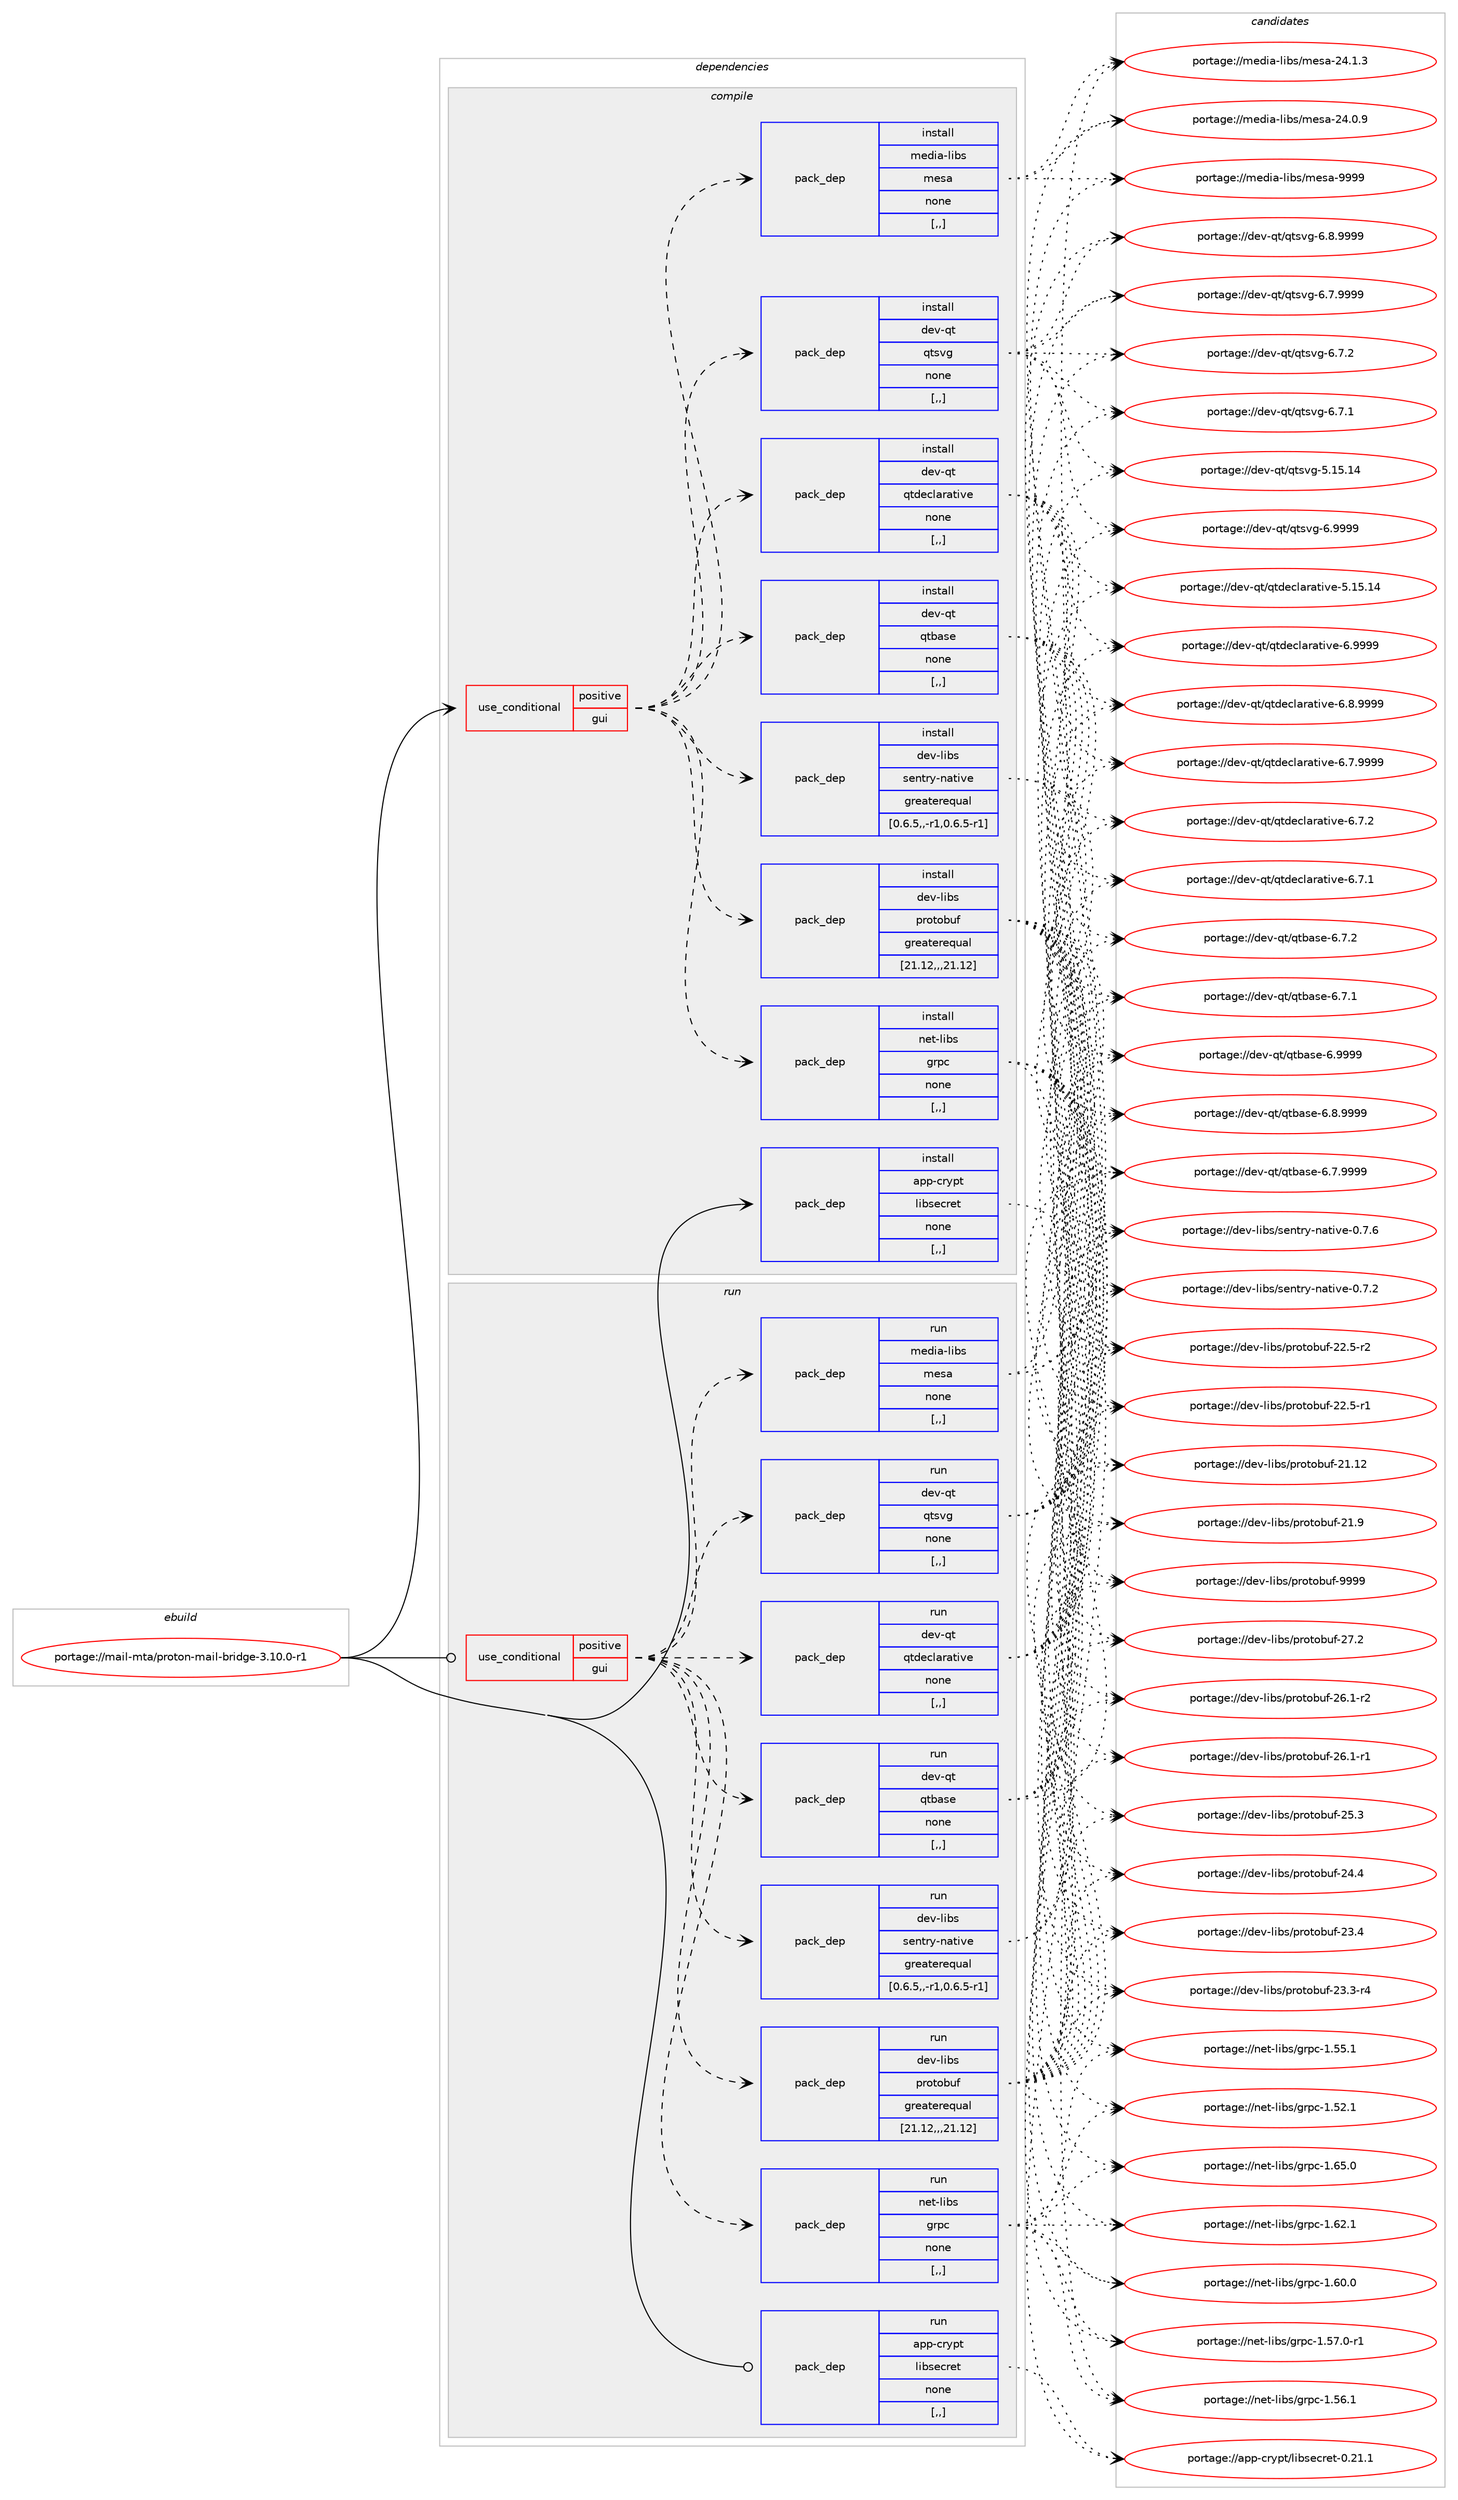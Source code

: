digraph prolog {

# *************
# Graph options
# *************

newrank=true;
concentrate=true;
compound=true;
graph [rankdir=LR,fontname=Helvetica,fontsize=10,ranksep=1.5];#, ranksep=2.5, nodesep=0.2];
edge  [arrowhead=vee];
node  [fontname=Helvetica,fontsize=10];

# **********
# The ebuild
# **********

subgraph cluster_leftcol {
color=gray;
rank=same;
label=<<i>ebuild</i>>;
id [label="portage://mail-mta/proton-mail-bridge-3.10.0-r1", color=red, width=4, href="../mail-mta/proton-mail-bridge-3.10.0-r1.svg"];
}

# ****************
# The dependencies
# ****************

subgraph cluster_midcol {
color=gray;
label=<<i>dependencies</i>>;
subgraph cluster_compile {
fillcolor="#eeeeee";
style=filled;
label=<<i>compile</i>>;
subgraph cond70420 {
dependency280055 [label=<<TABLE BORDER="0" CELLBORDER="1" CELLSPACING="0" CELLPADDING="4"><TR><TD ROWSPAN="3" CELLPADDING="10">use_conditional</TD></TR><TR><TD>positive</TD></TR><TR><TD>gui</TD></TR></TABLE>>, shape=none, color=red];
subgraph pack207317 {
dependency280056 [label=<<TABLE BORDER="0" CELLBORDER="1" CELLSPACING="0" CELLPADDING="4" WIDTH="220"><TR><TD ROWSPAN="6" CELLPADDING="30">pack_dep</TD></TR><TR><TD WIDTH="110">install</TD></TR><TR><TD>dev-libs</TD></TR><TR><TD>protobuf</TD></TR><TR><TD>greaterequal</TD></TR><TR><TD>[21.12,,,21.12]</TD></TR></TABLE>>, shape=none, color=blue];
}
dependency280055:e -> dependency280056:w [weight=20,style="dashed",arrowhead="vee"];
subgraph pack207318 {
dependency280057 [label=<<TABLE BORDER="0" CELLBORDER="1" CELLSPACING="0" CELLPADDING="4" WIDTH="220"><TR><TD ROWSPAN="6" CELLPADDING="30">pack_dep</TD></TR><TR><TD WIDTH="110">install</TD></TR><TR><TD>dev-libs</TD></TR><TR><TD>sentry-native</TD></TR><TR><TD>greaterequal</TD></TR><TR><TD>[0.6.5,,-r1,0.6.5-r1]</TD></TR></TABLE>>, shape=none, color=blue];
}
dependency280055:e -> dependency280057:w [weight=20,style="dashed",arrowhead="vee"];
subgraph pack207319 {
dependency280058 [label=<<TABLE BORDER="0" CELLBORDER="1" CELLSPACING="0" CELLPADDING="4" WIDTH="220"><TR><TD ROWSPAN="6" CELLPADDING="30">pack_dep</TD></TR><TR><TD WIDTH="110">install</TD></TR><TR><TD>dev-qt</TD></TR><TR><TD>qtbase</TD></TR><TR><TD>none</TD></TR><TR><TD>[,,]</TD></TR></TABLE>>, shape=none, color=blue];
}
dependency280055:e -> dependency280058:w [weight=20,style="dashed",arrowhead="vee"];
subgraph pack207320 {
dependency280059 [label=<<TABLE BORDER="0" CELLBORDER="1" CELLSPACING="0" CELLPADDING="4" WIDTH="220"><TR><TD ROWSPAN="6" CELLPADDING="30">pack_dep</TD></TR><TR><TD WIDTH="110">install</TD></TR><TR><TD>dev-qt</TD></TR><TR><TD>qtdeclarative</TD></TR><TR><TD>none</TD></TR><TR><TD>[,,]</TD></TR></TABLE>>, shape=none, color=blue];
}
dependency280055:e -> dependency280059:w [weight=20,style="dashed",arrowhead="vee"];
subgraph pack207321 {
dependency280060 [label=<<TABLE BORDER="0" CELLBORDER="1" CELLSPACING="0" CELLPADDING="4" WIDTH="220"><TR><TD ROWSPAN="6" CELLPADDING="30">pack_dep</TD></TR><TR><TD WIDTH="110">install</TD></TR><TR><TD>dev-qt</TD></TR><TR><TD>qtsvg</TD></TR><TR><TD>none</TD></TR><TR><TD>[,,]</TD></TR></TABLE>>, shape=none, color=blue];
}
dependency280055:e -> dependency280060:w [weight=20,style="dashed",arrowhead="vee"];
subgraph pack207322 {
dependency280061 [label=<<TABLE BORDER="0" CELLBORDER="1" CELLSPACING="0" CELLPADDING="4" WIDTH="220"><TR><TD ROWSPAN="6" CELLPADDING="30">pack_dep</TD></TR><TR><TD WIDTH="110">install</TD></TR><TR><TD>media-libs</TD></TR><TR><TD>mesa</TD></TR><TR><TD>none</TD></TR><TR><TD>[,,]</TD></TR></TABLE>>, shape=none, color=blue];
}
dependency280055:e -> dependency280061:w [weight=20,style="dashed",arrowhead="vee"];
subgraph pack207323 {
dependency280062 [label=<<TABLE BORDER="0" CELLBORDER="1" CELLSPACING="0" CELLPADDING="4" WIDTH="220"><TR><TD ROWSPAN="6" CELLPADDING="30">pack_dep</TD></TR><TR><TD WIDTH="110">install</TD></TR><TR><TD>net-libs</TD></TR><TR><TD>grpc</TD></TR><TR><TD>none</TD></TR><TR><TD>[,,]</TD></TR></TABLE>>, shape=none, color=blue];
}
dependency280055:e -> dependency280062:w [weight=20,style="dashed",arrowhead="vee"];
}
id:e -> dependency280055:w [weight=20,style="solid",arrowhead="vee"];
subgraph pack207324 {
dependency280063 [label=<<TABLE BORDER="0" CELLBORDER="1" CELLSPACING="0" CELLPADDING="4" WIDTH="220"><TR><TD ROWSPAN="6" CELLPADDING="30">pack_dep</TD></TR><TR><TD WIDTH="110">install</TD></TR><TR><TD>app-crypt</TD></TR><TR><TD>libsecret</TD></TR><TR><TD>none</TD></TR><TR><TD>[,,]</TD></TR></TABLE>>, shape=none, color=blue];
}
id:e -> dependency280063:w [weight=20,style="solid",arrowhead="vee"];
}
subgraph cluster_compileandrun {
fillcolor="#eeeeee";
style=filled;
label=<<i>compile and run</i>>;
}
subgraph cluster_run {
fillcolor="#eeeeee";
style=filled;
label=<<i>run</i>>;
subgraph cond70421 {
dependency280064 [label=<<TABLE BORDER="0" CELLBORDER="1" CELLSPACING="0" CELLPADDING="4"><TR><TD ROWSPAN="3" CELLPADDING="10">use_conditional</TD></TR><TR><TD>positive</TD></TR><TR><TD>gui</TD></TR></TABLE>>, shape=none, color=red];
subgraph pack207325 {
dependency280065 [label=<<TABLE BORDER="0" CELLBORDER="1" CELLSPACING="0" CELLPADDING="4" WIDTH="220"><TR><TD ROWSPAN="6" CELLPADDING="30">pack_dep</TD></TR><TR><TD WIDTH="110">run</TD></TR><TR><TD>dev-libs</TD></TR><TR><TD>protobuf</TD></TR><TR><TD>greaterequal</TD></TR><TR><TD>[21.12,,,21.12]</TD></TR></TABLE>>, shape=none, color=blue];
}
dependency280064:e -> dependency280065:w [weight=20,style="dashed",arrowhead="vee"];
subgraph pack207326 {
dependency280066 [label=<<TABLE BORDER="0" CELLBORDER="1" CELLSPACING="0" CELLPADDING="4" WIDTH="220"><TR><TD ROWSPAN="6" CELLPADDING="30">pack_dep</TD></TR><TR><TD WIDTH="110">run</TD></TR><TR><TD>dev-libs</TD></TR><TR><TD>sentry-native</TD></TR><TR><TD>greaterequal</TD></TR><TR><TD>[0.6.5,,-r1,0.6.5-r1]</TD></TR></TABLE>>, shape=none, color=blue];
}
dependency280064:e -> dependency280066:w [weight=20,style="dashed",arrowhead="vee"];
subgraph pack207327 {
dependency280067 [label=<<TABLE BORDER="0" CELLBORDER="1" CELLSPACING="0" CELLPADDING="4" WIDTH="220"><TR><TD ROWSPAN="6" CELLPADDING="30">pack_dep</TD></TR><TR><TD WIDTH="110">run</TD></TR><TR><TD>dev-qt</TD></TR><TR><TD>qtbase</TD></TR><TR><TD>none</TD></TR><TR><TD>[,,]</TD></TR></TABLE>>, shape=none, color=blue];
}
dependency280064:e -> dependency280067:w [weight=20,style="dashed",arrowhead="vee"];
subgraph pack207328 {
dependency280068 [label=<<TABLE BORDER="0" CELLBORDER="1" CELLSPACING="0" CELLPADDING="4" WIDTH="220"><TR><TD ROWSPAN="6" CELLPADDING="30">pack_dep</TD></TR><TR><TD WIDTH="110">run</TD></TR><TR><TD>dev-qt</TD></TR><TR><TD>qtdeclarative</TD></TR><TR><TD>none</TD></TR><TR><TD>[,,]</TD></TR></TABLE>>, shape=none, color=blue];
}
dependency280064:e -> dependency280068:w [weight=20,style="dashed",arrowhead="vee"];
subgraph pack207329 {
dependency280069 [label=<<TABLE BORDER="0" CELLBORDER="1" CELLSPACING="0" CELLPADDING="4" WIDTH="220"><TR><TD ROWSPAN="6" CELLPADDING="30">pack_dep</TD></TR><TR><TD WIDTH="110">run</TD></TR><TR><TD>dev-qt</TD></TR><TR><TD>qtsvg</TD></TR><TR><TD>none</TD></TR><TR><TD>[,,]</TD></TR></TABLE>>, shape=none, color=blue];
}
dependency280064:e -> dependency280069:w [weight=20,style="dashed",arrowhead="vee"];
subgraph pack207330 {
dependency280070 [label=<<TABLE BORDER="0" CELLBORDER="1" CELLSPACING="0" CELLPADDING="4" WIDTH="220"><TR><TD ROWSPAN="6" CELLPADDING="30">pack_dep</TD></TR><TR><TD WIDTH="110">run</TD></TR><TR><TD>media-libs</TD></TR><TR><TD>mesa</TD></TR><TR><TD>none</TD></TR><TR><TD>[,,]</TD></TR></TABLE>>, shape=none, color=blue];
}
dependency280064:e -> dependency280070:w [weight=20,style="dashed",arrowhead="vee"];
subgraph pack207331 {
dependency280071 [label=<<TABLE BORDER="0" CELLBORDER="1" CELLSPACING="0" CELLPADDING="4" WIDTH="220"><TR><TD ROWSPAN="6" CELLPADDING="30">pack_dep</TD></TR><TR><TD WIDTH="110">run</TD></TR><TR><TD>net-libs</TD></TR><TR><TD>grpc</TD></TR><TR><TD>none</TD></TR><TR><TD>[,,]</TD></TR></TABLE>>, shape=none, color=blue];
}
dependency280064:e -> dependency280071:w [weight=20,style="dashed",arrowhead="vee"];
}
id:e -> dependency280064:w [weight=20,style="solid",arrowhead="odot"];
subgraph pack207332 {
dependency280072 [label=<<TABLE BORDER="0" CELLBORDER="1" CELLSPACING="0" CELLPADDING="4" WIDTH="220"><TR><TD ROWSPAN="6" CELLPADDING="30">pack_dep</TD></TR><TR><TD WIDTH="110">run</TD></TR><TR><TD>app-crypt</TD></TR><TR><TD>libsecret</TD></TR><TR><TD>none</TD></TR><TR><TD>[,,]</TD></TR></TABLE>>, shape=none, color=blue];
}
id:e -> dependency280072:w [weight=20,style="solid",arrowhead="odot"];
}
}

# **************
# The candidates
# **************

subgraph cluster_choices {
rank=same;
color=gray;
label=<<i>candidates</i>>;

subgraph choice207317 {
color=black;
nodesep=1;
choice100101118451081059811547112114111116111981171024557575757 [label="portage://dev-libs/protobuf-9999", color=red, width=4,href="../dev-libs/protobuf-9999.svg"];
choice100101118451081059811547112114111116111981171024550554650 [label="portage://dev-libs/protobuf-27.2", color=red, width=4,href="../dev-libs/protobuf-27.2.svg"];
choice1001011184510810598115471121141111161119811710245505446494511450 [label="portage://dev-libs/protobuf-26.1-r2", color=red, width=4,href="../dev-libs/protobuf-26.1-r2.svg"];
choice1001011184510810598115471121141111161119811710245505446494511449 [label="portage://dev-libs/protobuf-26.1-r1", color=red, width=4,href="../dev-libs/protobuf-26.1-r1.svg"];
choice100101118451081059811547112114111116111981171024550534651 [label="portage://dev-libs/protobuf-25.3", color=red, width=4,href="../dev-libs/protobuf-25.3.svg"];
choice100101118451081059811547112114111116111981171024550524652 [label="portage://dev-libs/protobuf-24.4", color=red, width=4,href="../dev-libs/protobuf-24.4.svg"];
choice100101118451081059811547112114111116111981171024550514652 [label="portage://dev-libs/protobuf-23.4", color=red, width=4,href="../dev-libs/protobuf-23.4.svg"];
choice1001011184510810598115471121141111161119811710245505146514511452 [label="portage://dev-libs/protobuf-23.3-r4", color=red, width=4,href="../dev-libs/protobuf-23.3-r4.svg"];
choice1001011184510810598115471121141111161119811710245505046534511450 [label="portage://dev-libs/protobuf-22.5-r2", color=red, width=4,href="../dev-libs/protobuf-22.5-r2.svg"];
choice1001011184510810598115471121141111161119811710245505046534511449 [label="portage://dev-libs/protobuf-22.5-r1", color=red, width=4,href="../dev-libs/protobuf-22.5-r1.svg"];
choice10010111845108105981154711211411111611198117102455049464950 [label="portage://dev-libs/protobuf-21.12", color=red, width=4,href="../dev-libs/protobuf-21.12.svg"];
choice100101118451081059811547112114111116111981171024550494657 [label="portage://dev-libs/protobuf-21.9", color=red, width=4,href="../dev-libs/protobuf-21.9.svg"];
dependency280056:e -> choice100101118451081059811547112114111116111981171024557575757:w [style=dotted,weight="100"];
dependency280056:e -> choice100101118451081059811547112114111116111981171024550554650:w [style=dotted,weight="100"];
dependency280056:e -> choice1001011184510810598115471121141111161119811710245505446494511450:w [style=dotted,weight="100"];
dependency280056:e -> choice1001011184510810598115471121141111161119811710245505446494511449:w [style=dotted,weight="100"];
dependency280056:e -> choice100101118451081059811547112114111116111981171024550534651:w [style=dotted,weight="100"];
dependency280056:e -> choice100101118451081059811547112114111116111981171024550524652:w [style=dotted,weight="100"];
dependency280056:e -> choice100101118451081059811547112114111116111981171024550514652:w [style=dotted,weight="100"];
dependency280056:e -> choice1001011184510810598115471121141111161119811710245505146514511452:w [style=dotted,weight="100"];
dependency280056:e -> choice1001011184510810598115471121141111161119811710245505046534511450:w [style=dotted,weight="100"];
dependency280056:e -> choice1001011184510810598115471121141111161119811710245505046534511449:w [style=dotted,weight="100"];
dependency280056:e -> choice10010111845108105981154711211411111611198117102455049464950:w [style=dotted,weight="100"];
dependency280056:e -> choice100101118451081059811547112114111116111981171024550494657:w [style=dotted,weight="100"];
}
subgraph choice207318 {
color=black;
nodesep=1;
choice1001011184510810598115471151011101161141214511097116105118101454846554654 [label="portage://dev-libs/sentry-native-0.7.6", color=red, width=4,href="../dev-libs/sentry-native-0.7.6.svg"];
choice1001011184510810598115471151011101161141214511097116105118101454846554650 [label="portage://dev-libs/sentry-native-0.7.2", color=red, width=4,href="../dev-libs/sentry-native-0.7.2.svg"];
dependency280057:e -> choice1001011184510810598115471151011101161141214511097116105118101454846554654:w [style=dotted,weight="100"];
dependency280057:e -> choice1001011184510810598115471151011101161141214511097116105118101454846554650:w [style=dotted,weight="100"];
}
subgraph choice207319 {
color=black;
nodesep=1;
choice1001011184511311647113116989711510145544657575757 [label="portage://dev-qt/qtbase-6.9999", color=red, width=4,href="../dev-qt/qtbase-6.9999.svg"];
choice10010111845113116471131169897115101455446564657575757 [label="portage://dev-qt/qtbase-6.8.9999", color=red, width=4,href="../dev-qt/qtbase-6.8.9999.svg"];
choice10010111845113116471131169897115101455446554657575757 [label="portage://dev-qt/qtbase-6.7.9999", color=red, width=4,href="../dev-qt/qtbase-6.7.9999.svg"];
choice10010111845113116471131169897115101455446554650 [label="portage://dev-qt/qtbase-6.7.2", color=red, width=4,href="../dev-qt/qtbase-6.7.2.svg"];
choice10010111845113116471131169897115101455446554649 [label="portage://dev-qt/qtbase-6.7.1", color=red, width=4,href="../dev-qt/qtbase-6.7.1.svg"];
dependency280058:e -> choice1001011184511311647113116989711510145544657575757:w [style=dotted,weight="100"];
dependency280058:e -> choice10010111845113116471131169897115101455446564657575757:w [style=dotted,weight="100"];
dependency280058:e -> choice10010111845113116471131169897115101455446554657575757:w [style=dotted,weight="100"];
dependency280058:e -> choice10010111845113116471131169897115101455446554650:w [style=dotted,weight="100"];
dependency280058:e -> choice10010111845113116471131169897115101455446554649:w [style=dotted,weight="100"];
}
subgraph choice207320 {
color=black;
nodesep=1;
choice100101118451131164711311610010199108971149711610511810145544657575757 [label="portage://dev-qt/qtdeclarative-6.9999", color=red, width=4,href="../dev-qt/qtdeclarative-6.9999.svg"];
choice1001011184511311647113116100101991089711497116105118101455446564657575757 [label="portage://dev-qt/qtdeclarative-6.8.9999", color=red, width=4,href="../dev-qt/qtdeclarative-6.8.9999.svg"];
choice1001011184511311647113116100101991089711497116105118101455446554657575757 [label="portage://dev-qt/qtdeclarative-6.7.9999", color=red, width=4,href="../dev-qt/qtdeclarative-6.7.9999.svg"];
choice1001011184511311647113116100101991089711497116105118101455446554650 [label="portage://dev-qt/qtdeclarative-6.7.2", color=red, width=4,href="../dev-qt/qtdeclarative-6.7.2.svg"];
choice1001011184511311647113116100101991089711497116105118101455446554649 [label="portage://dev-qt/qtdeclarative-6.7.1", color=red, width=4,href="../dev-qt/qtdeclarative-6.7.1.svg"];
choice10010111845113116471131161001019910897114971161051181014553464953464952 [label="portage://dev-qt/qtdeclarative-5.15.14", color=red, width=4,href="../dev-qt/qtdeclarative-5.15.14.svg"];
dependency280059:e -> choice100101118451131164711311610010199108971149711610511810145544657575757:w [style=dotted,weight="100"];
dependency280059:e -> choice1001011184511311647113116100101991089711497116105118101455446564657575757:w [style=dotted,weight="100"];
dependency280059:e -> choice1001011184511311647113116100101991089711497116105118101455446554657575757:w [style=dotted,weight="100"];
dependency280059:e -> choice1001011184511311647113116100101991089711497116105118101455446554650:w [style=dotted,weight="100"];
dependency280059:e -> choice1001011184511311647113116100101991089711497116105118101455446554649:w [style=dotted,weight="100"];
dependency280059:e -> choice10010111845113116471131161001019910897114971161051181014553464953464952:w [style=dotted,weight="100"];
}
subgraph choice207321 {
color=black;
nodesep=1;
choice100101118451131164711311611511810345544657575757 [label="portage://dev-qt/qtsvg-6.9999", color=red, width=4,href="../dev-qt/qtsvg-6.9999.svg"];
choice1001011184511311647113116115118103455446564657575757 [label="portage://dev-qt/qtsvg-6.8.9999", color=red, width=4,href="../dev-qt/qtsvg-6.8.9999.svg"];
choice1001011184511311647113116115118103455446554657575757 [label="portage://dev-qt/qtsvg-6.7.9999", color=red, width=4,href="../dev-qt/qtsvg-6.7.9999.svg"];
choice1001011184511311647113116115118103455446554650 [label="portage://dev-qt/qtsvg-6.7.2", color=red, width=4,href="../dev-qt/qtsvg-6.7.2.svg"];
choice1001011184511311647113116115118103455446554649 [label="portage://dev-qt/qtsvg-6.7.1", color=red, width=4,href="../dev-qt/qtsvg-6.7.1.svg"];
choice10010111845113116471131161151181034553464953464952 [label="portage://dev-qt/qtsvg-5.15.14", color=red, width=4,href="../dev-qt/qtsvg-5.15.14.svg"];
dependency280060:e -> choice100101118451131164711311611511810345544657575757:w [style=dotted,weight="100"];
dependency280060:e -> choice1001011184511311647113116115118103455446564657575757:w [style=dotted,weight="100"];
dependency280060:e -> choice1001011184511311647113116115118103455446554657575757:w [style=dotted,weight="100"];
dependency280060:e -> choice1001011184511311647113116115118103455446554650:w [style=dotted,weight="100"];
dependency280060:e -> choice1001011184511311647113116115118103455446554649:w [style=dotted,weight="100"];
dependency280060:e -> choice10010111845113116471131161151181034553464953464952:w [style=dotted,weight="100"];
}
subgraph choice207322 {
color=black;
nodesep=1;
choice10910110010597451081059811547109101115974557575757 [label="portage://media-libs/mesa-9999", color=red, width=4,href="../media-libs/mesa-9999.svg"];
choice109101100105974510810598115471091011159745505246494651 [label="portage://media-libs/mesa-24.1.3", color=red, width=4,href="../media-libs/mesa-24.1.3.svg"];
choice109101100105974510810598115471091011159745505246484657 [label="portage://media-libs/mesa-24.0.9", color=red, width=4,href="../media-libs/mesa-24.0.9.svg"];
dependency280061:e -> choice10910110010597451081059811547109101115974557575757:w [style=dotted,weight="100"];
dependency280061:e -> choice109101100105974510810598115471091011159745505246494651:w [style=dotted,weight="100"];
dependency280061:e -> choice109101100105974510810598115471091011159745505246484657:w [style=dotted,weight="100"];
}
subgraph choice207323 {
color=black;
nodesep=1;
choice1101011164510810598115471031141129945494654534648 [label="portage://net-libs/grpc-1.65.0", color=red, width=4,href="../net-libs/grpc-1.65.0.svg"];
choice1101011164510810598115471031141129945494654504649 [label="portage://net-libs/grpc-1.62.1", color=red, width=4,href="../net-libs/grpc-1.62.1.svg"];
choice1101011164510810598115471031141129945494654484648 [label="portage://net-libs/grpc-1.60.0", color=red, width=4,href="../net-libs/grpc-1.60.0.svg"];
choice11010111645108105981154710311411299454946535546484511449 [label="portage://net-libs/grpc-1.57.0-r1", color=red, width=4,href="../net-libs/grpc-1.57.0-r1.svg"];
choice1101011164510810598115471031141129945494653544649 [label="portage://net-libs/grpc-1.56.1", color=red, width=4,href="../net-libs/grpc-1.56.1.svg"];
choice1101011164510810598115471031141129945494653534649 [label="portage://net-libs/grpc-1.55.1", color=red, width=4,href="../net-libs/grpc-1.55.1.svg"];
choice1101011164510810598115471031141129945494653504649 [label="portage://net-libs/grpc-1.52.1", color=red, width=4,href="../net-libs/grpc-1.52.1.svg"];
dependency280062:e -> choice1101011164510810598115471031141129945494654534648:w [style=dotted,weight="100"];
dependency280062:e -> choice1101011164510810598115471031141129945494654504649:w [style=dotted,weight="100"];
dependency280062:e -> choice1101011164510810598115471031141129945494654484648:w [style=dotted,weight="100"];
dependency280062:e -> choice11010111645108105981154710311411299454946535546484511449:w [style=dotted,weight="100"];
dependency280062:e -> choice1101011164510810598115471031141129945494653544649:w [style=dotted,weight="100"];
dependency280062:e -> choice1101011164510810598115471031141129945494653534649:w [style=dotted,weight="100"];
dependency280062:e -> choice1101011164510810598115471031141129945494653504649:w [style=dotted,weight="100"];
}
subgraph choice207324 {
color=black;
nodesep=1;
choice97112112459911412111211647108105981151019911410111645484650494649 [label="portage://app-crypt/libsecret-0.21.1", color=red, width=4,href="../app-crypt/libsecret-0.21.1.svg"];
dependency280063:e -> choice97112112459911412111211647108105981151019911410111645484650494649:w [style=dotted,weight="100"];
}
subgraph choice207325 {
color=black;
nodesep=1;
choice100101118451081059811547112114111116111981171024557575757 [label="portage://dev-libs/protobuf-9999", color=red, width=4,href="../dev-libs/protobuf-9999.svg"];
choice100101118451081059811547112114111116111981171024550554650 [label="portage://dev-libs/protobuf-27.2", color=red, width=4,href="../dev-libs/protobuf-27.2.svg"];
choice1001011184510810598115471121141111161119811710245505446494511450 [label="portage://dev-libs/protobuf-26.1-r2", color=red, width=4,href="../dev-libs/protobuf-26.1-r2.svg"];
choice1001011184510810598115471121141111161119811710245505446494511449 [label="portage://dev-libs/protobuf-26.1-r1", color=red, width=4,href="../dev-libs/protobuf-26.1-r1.svg"];
choice100101118451081059811547112114111116111981171024550534651 [label="portage://dev-libs/protobuf-25.3", color=red, width=4,href="../dev-libs/protobuf-25.3.svg"];
choice100101118451081059811547112114111116111981171024550524652 [label="portage://dev-libs/protobuf-24.4", color=red, width=4,href="../dev-libs/protobuf-24.4.svg"];
choice100101118451081059811547112114111116111981171024550514652 [label="portage://dev-libs/protobuf-23.4", color=red, width=4,href="../dev-libs/protobuf-23.4.svg"];
choice1001011184510810598115471121141111161119811710245505146514511452 [label="portage://dev-libs/protobuf-23.3-r4", color=red, width=4,href="../dev-libs/protobuf-23.3-r4.svg"];
choice1001011184510810598115471121141111161119811710245505046534511450 [label="portage://dev-libs/protobuf-22.5-r2", color=red, width=4,href="../dev-libs/protobuf-22.5-r2.svg"];
choice1001011184510810598115471121141111161119811710245505046534511449 [label="portage://dev-libs/protobuf-22.5-r1", color=red, width=4,href="../dev-libs/protobuf-22.5-r1.svg"];
choice10010111845108105981154711211411111611198117102455049464950 [label="portage://dev-libs/protobuf-21.12", color=red, width=4,href="../dev-libs/protobuf-21.12.svg"];
choice100101118451081059811547112114111116111981171024550494657 [label="portage://dev-libs/protobuf-21.9", color=red, width=4,href="../dev-libs/protobuf-21.9.svg"];
dependency280065:e -> choice100101118451081059811547112114111116111981171024557575757:w [style=dotted,weight="100"];
dependency280065:e -> choice100101118451081059811547112114111116111981171024550554650:w [style=dotted,weight="100"];
dependency280065:e -> choice1001011184510810598115471121141111161119811710245505446494511450:w [style=dotted,weight="100"];
dependency280065:e -> choice1001011184510810598115471121141111161119811710245505446494511449:w [style=dotted,weight="100"];
dependency280065:e -> choice100101118451081059811547112114111116111981171024550534651:w [style=dotted,weight="100"];
dependency280065:e -> choice100101118451081059811547112114111116111981171024550524652:w [style=dotted,weight="100"];
dependency280065:e -> choice100101118451081059811547112114111116111981171024550514652:w [style=dotted,weight="100"];
dependency280065:e -> choice1001011184510810598115471121141111161119811710245505146514511452:w [style=dotted,weight="100"];
dependency280065:e -> choice1001011184510810598115471121141111161119811710245505046534511450:w [style=dotted,weight="100"];
dependency280065:e -> choice1001011184510810598115471121141111161119811710245505046534511449:w [style=dotted,weight="100"];
dependency280065:e -> choice10010111845108105981154711211411111611198117102455049464950:w [style=dotted,weight="100"];
dependency280065:e -> choice100101118451081059811547112114111116111981171024550494657:w [style=dotted,weight="100"];
}
subgraph choice207326 {
color=black;
nodesep=1;
choice1001011184510810598115471151011101161141214511097116105118101454846554654 [label="portage://dev-libs/sentry-native-0.7.6", color=red, width=4,href="../dev-libs/sentry-native-0.7.6.svg"];
choice1001011184510810598115471151011101161141214511097116105118101454846554650 [label="portage://dev-libs/sentry-native-0.7.2", color=red, width=4,href="../dev-libs/sentry-native-0.7.2.svg"];
dependency280066:e -> choice1001011184510810598115471151011101161141214511097116105118101454846554654:w [style=dotted,weight="100"];
dependency280066:e -> choice1001011184510810598115471151011101161141214511097116105118101454846554650:w [style=dotted,weight="100"];
}
subgraph choice207327 {
color=black;
nodesep=1;
choice1001011184511311647113116989711510145544657575757 [label="portage://dev-qt/qtbase-6.9999", color=red, width=4,href="../dev-qt/qtbase-6.9999.svg"];
choice10010111845113116471131169897115101455446564657575757 [label="portage://dev-qt/qtbase-6.8.9999", color=red, width=4,href="../dev-qt/qtbase-6.8.9999.svg"];
choice10010111845113116471131169897115101455446554657575757 [label="portage://dev-qt/qtbase-6.7.9999", color=red, width=4,href="../dev-qt/qtbase-6.7.9999.svg"];
choice10010111845113116471131169897115101455446554650 [label="portage://dev-qt/qtbase-6.7.2", color=red, width=4,href="../dev-qt/qtbase-6.7.2.svg"];
choice10010111845113116471131169897115101455446554649 [label="portage://dev-qt/qtbase-6.7.1", color=red, width=4,href="../dev-qt/qtbase-6.7.1.svg"];
dependency280067:e -> choice1001011184511311647113116989711510145544657575757:w [style=dotted,weight="100"];
dependency280067:e -> choice10010111845113116471131169897115101455446564657575757:w [style=dotted,weight="100"];
dependency280067:e -> choice10010111845113116471131169897115101455446554657575757:w [style=dotted,weight="100"];
dependency280067:e -> choice10010111845113116471131169897115101455446554650:w [style=dotted,weight="100"];
dependency280067:e -> choice10010111845113116471131169897115101455446554649:w [style=dotted,weight="100"];
}
subgraph choice207328 {
color=black;
nodesep=1;
choice100101118451131164711311610010199108971149711610511810145544657575757 [label="portage://dev-qt/qtdeclarative-6.9999", color=red, width=4,href="../dev-qt/qtdeclarative-6.9999.svg"];
choice1001011184511311647113116100101991089711497116105118101455446564657575757 [label="portage://dev-qt/qtdeclarative-6.8.9999", color=red, width=4,href="../dev-qt/qtdeclarative-6.8.9999.svg"];
choice1001011184511311647113116100101991089711497116105118101455446554657575757 [label="portage://dev-qt/qtdeclarative-6.7.9999", color=red, width=4,href="../dev-qt/qtdeclarative-6.7.9999.svg"];
choice1001011184511311647113116100101991089711497116105118101455446554650 [label="portage://dev-qt/qtdeclarative-6.7.2", color=red, width=4,href="../dev-qt/qtdeclarative-6.7.2.svg"];
choice1001011184511311647113116100101991089711497116105118101455446554649 [label="portage://dev-qt/qtdeclarative-6.7.1", color=red, width=4,href="../dev-qt/qtdeclarative-6.7.1.svg"];
choice10010111845113116471131161001019910897114971161051181014553464953464952 [label="portage://dev-qt/qtdeclarative-5.15.14", color=red, width=4,href="../dev-qt/qtdeclarative-5.15.14.svg"];
dependency280068:e -> choice100101118451131164711311610010199108971149711610511810145544657575757:w [style=dotted,weight="100"];
dependency280068:e -> choice1001011184511311647113116100101991089711497116105118101455446564657575757:w [style=dotted,weight="100"];
dependency280068:e -> choice1001011184511311647113116100101991089711497116105118101455446554657575757:w [style=dotted,weight="100"];
dependency280068:e -> choice1001011184511311647113116100101991089711497116105118101455446554650:w [style=dotted,weight="100"];
dependency280068:e -> choice1001011184511311647113116100101991089711497116105118101455446554649:w [style=dotted,weight="100"];
dependency280068:e -> choice10010111845113116471131161001019910897114971161051181014553464953464952:w [style=dotted,weight="100"];
}
subgraph choice207329 {
color=black;
nodesep=1;
choice100101118451131164711311611511810345544657575757 [label="portage://dev-qt/qtsvg-6.9999", color=red, width=4,href="../dev-qt/qtsvg-6.9999.svg"];
choice1001011184511311647113116115118103455446564657575757 [label="portage://dev-qt/qtsvg-6.8.9999", color=red, width=4,href="../dev-qt/qtsvg-6.8.9999.svg"];
choice1001011184511311647113116115118103455446554657575757 [label="portage://dev-qt/qtsvg-6.7.9999", color=red, width=4,href="../dev-qt/qtsvg-6.7.9999.svg"];
choice1001011184511311647113116115118103455446554650 [label="portage://dev-qt/qtsvg-6.7.2", color=red, width=4,href="../dev-qt/qtsvg-6.7.2.svg"];
choice1001011184511311647113116115118103455446554649 [label="portage://dev-qt/qtsvg-6.7.1", color=red, width=4,href="../dev-qt/qtsvg-6.7.1.svg"];
choice10010111845113116471131161151181034553464953464952 [label="portage://dev-qt/qtsvg-5.15.14", color=red, width=4,href="../dev-qt/qtsvg-5.15.14.svg"];
dependency280069:e -> choice100101118451131164711311611511810345544657575757:w [style=dotted,weight="100"];
dependency280069:e -> choice1001011184511311647113116115118103455446564657575757:w [style=dotted,weight="100"];
dependency280069:e -> choice1001011184511311647113116115118103455446554657575757:w [style=dotted,weight="100"];
dependency280069:e -> choice1001011184511311647113116115118103455446554650:w [style=dotted,weight="100"];
dependency280069:e -> choice1001011184511311647113116115118103455446554649:w [style=dotted,weight="100"];
dependency280069:e -> choice10010111845113116471131161151181034553464953464952:w [style=dotted,weight="100"];
}
subgraph choice207330 {
color=black;
nodesep=1;
choice10910110010597451081059811547109101115974557575757 [label="portage://media-libs/mesa-9999", color=red, width=4,href="../media-libs/mesa-9999.svg"];
choice109101100105974510810598115471091011159745505246494651 [label="portage://media-libs/mesa-24.1.3", color=red, width=4,href="../media-libs/mesa-24.1.3.svg"];
choice109101100105974510810598115471091011159745505246484657 [label="portage://media-libs/mesa-24.0.9", color=red, width=4,href="../media-libs/mesa-24.0.9.svg"];
dependency280070:e -> choice10910110010597451081059811547109101115974557575757:w [style=dotted,weight="100"];
dependency280070:e -> choice109101100105974510810598115471091011159745505246494651:w [style=dotted,weight="100"];
dependency280070:e -> choice109101100105974510810598115471091011159745505246484657:w [style=dotted,weight="100"];
}
subgraph choice207331 {
color=black;
nodesep=1;
choice1101011164510810598115471031141129945494654534648 [label="portage://net-libs/grpc-1.65.0", color=red, width=4,href="../net-libs/grpc-1.65.0.svg"];
choice1101011164510810598115471031141129945494654504649 [label="portage://net-libs/grpc-1.62.1", color=red, width=4,href="../net-libs/grpc-1.62.1.svg"];
choice1101011164510810598115471031141129945494654484648 [label="portage://net-libs/grpc-1.60.0", color=red, width=4,href="../net-libs/grpc-1.60.0.svg"];
choice11010111645108105981154710311411299454946535546484511449 [label="portage://net-libs/grpc-1.57.0-r1", color=red, width=4,href="../net-libs/grpc-1.57.0-r1.svg"];
choice1101011164510810598115471031141129945494653544649 [label="portage://net-libs/grpc-1.56.1", color=red, width=4,href="../net-libs/grpc-1.56.1.svg"];
choice1101011164510810598115471031141129945494653534649 [label="portage://net-libs/grpc-1.55.1", color=red, width=4,href="../net-libs/grpc-1.55.1.svg"];
choice1101011164510810598115471031141129945494653504649 [label="portage://net-libs/grpc-1.52.1", color=red, width=4,href="../net-libs/grpc-1.52.1.svg"];
dependency280071:e -> choice1101011164510810598115471031141129945494654534648:w [style=dotted,weight="100"];
dependency280071:e -> choice1101011164510810598115471031141129945494654504649:w [style=dotted,weight="100"];
dependency280071:e -> choice1101011164510810598115471031141129945494654484648:w [style=dotted,weight="100"];
dependency280071:e -> choice11010111645108105981154710311411299454946535546484511449:w [style=dotted,weight="100"];
dependency280071:e -> choice1101011164510810598115471031141129945494653544649:w [style=dotted,weight="100"];
dependency280071:e -> choice1101011164510810598115471031141129945494653534649:w [style=dotted,weight="100"];
dependency280071:e -> choice1101011164510810598115471031141129945494653504649:w [style=dotted,weight="100"];
}
subgraph choice207332 {
color=black;
nodesep=1;
choice97112112459911412111211647108105981151019911410111645484650494649 [label="portage://app-crypt/libsecret-0.21.1", color=red, width=4,href="../app-crypt/libsecret-0.21.1.svg"];
dependency280072:e -> choice97112112459911412111211647108105981151019911410111645484650494649:w [style=dotted,weight="100"];
}
}

}
